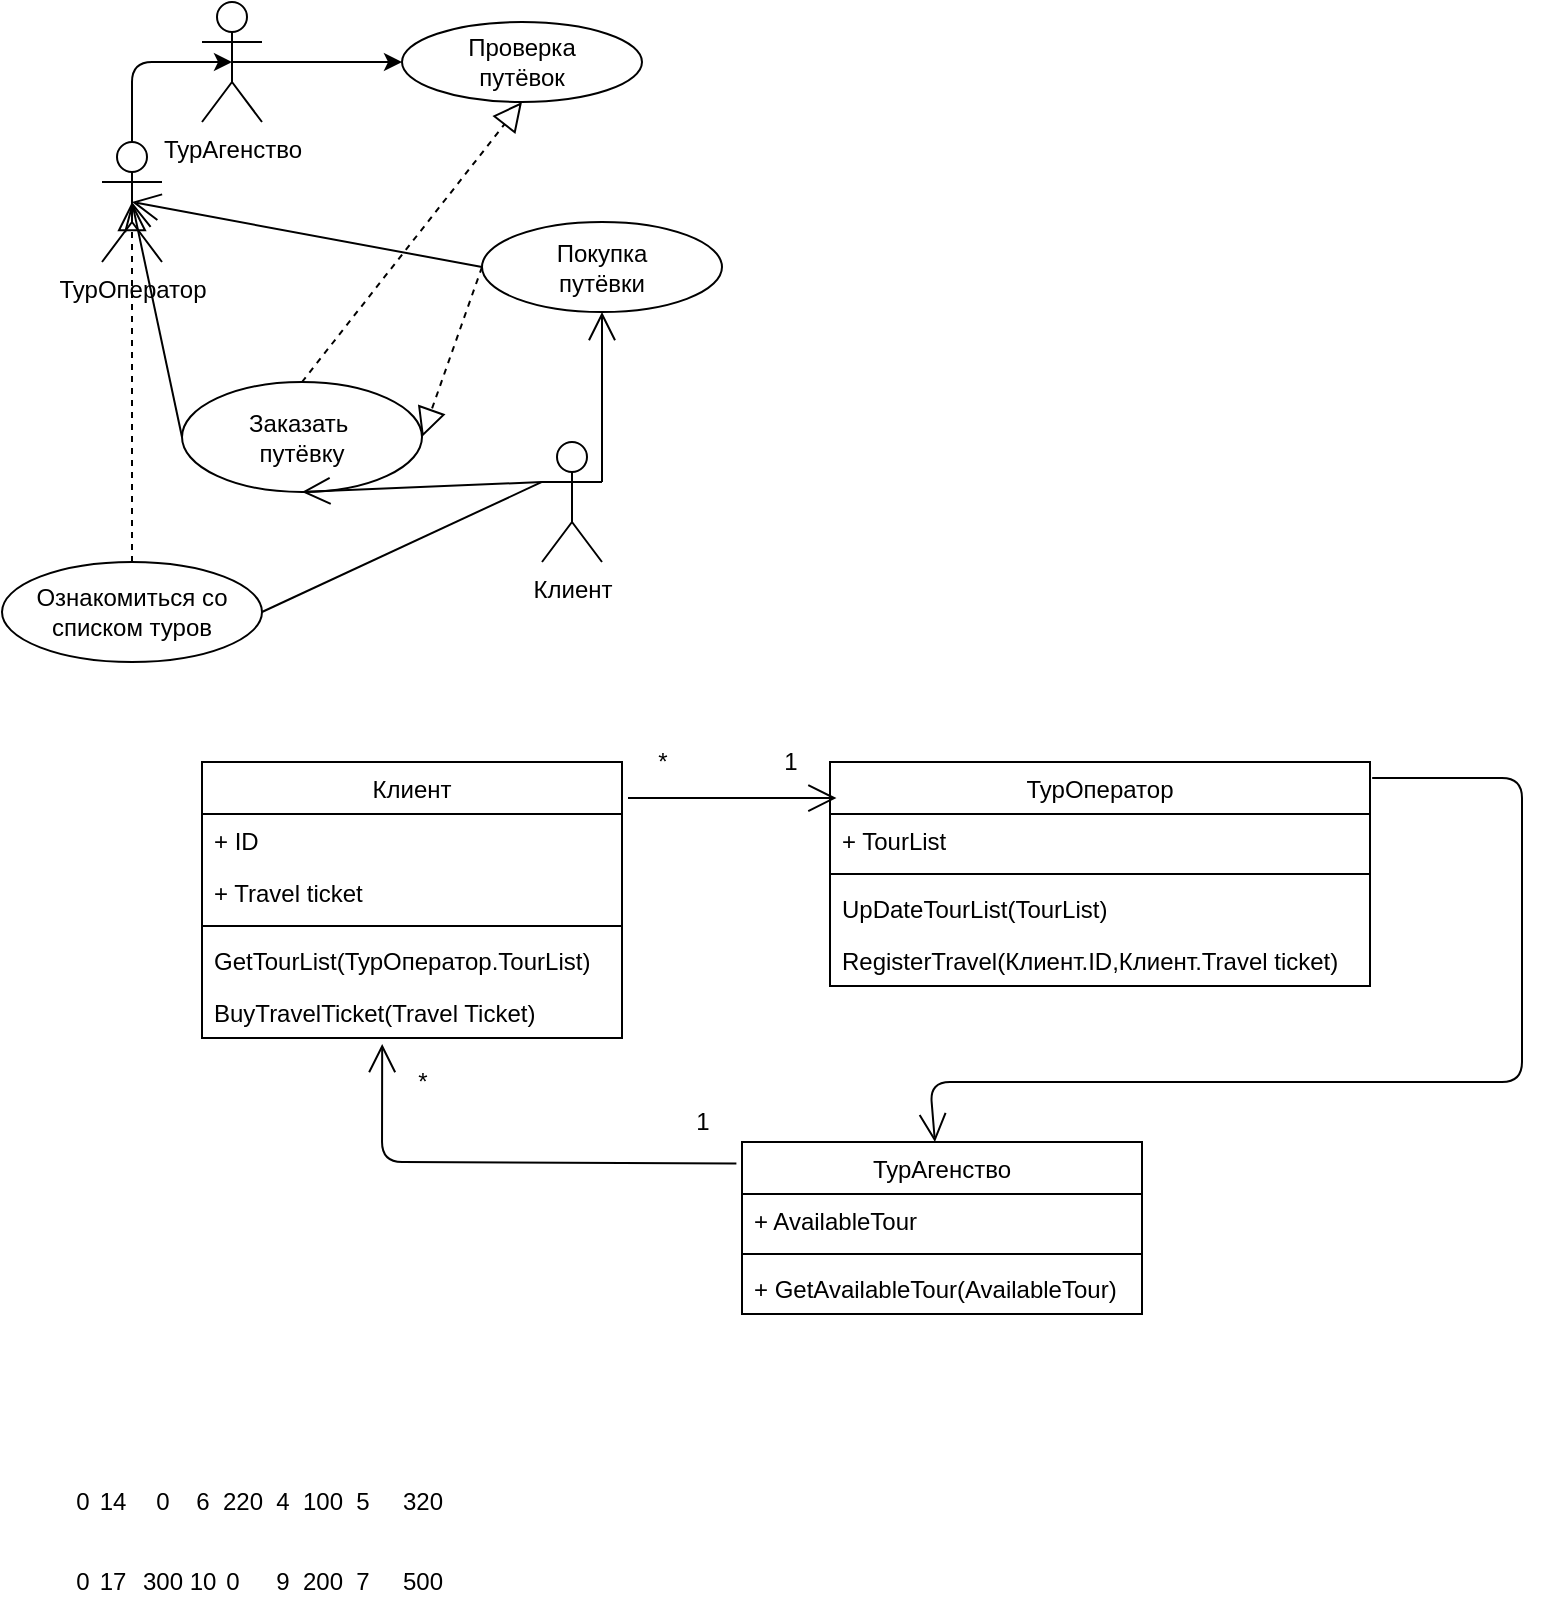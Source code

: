 <mxfile version="12.9.3" type="device"><diagram id="G6mD3Ua23yvS1ooGbhuz" name="Страница 1"><mxGraphModel dx="1108" dy="510" grid="1" gridSize="10" guides="1" tooltips="1" connect="1" arrows="1" fold="1" page="1" pageScale="1" pageWidth="827" pageHeight="1169" math="0" shadow="0"><root><mxCell id="0"/><mxCell id="1" parent="0"/><mxCell id="38ymYHQaCLM6qTSx6OE3-1" value="Ознакомиться со&lt;br&gt;списком туров" style="ellipse;whiteSpace=wrap;html=1;" vertex="1" parent="1"><mxGeometry x="10" y="360" width="130" height="50" as="geometry"/></mxCell><mxCell id="38ymYHQaCLM6qTSx6OE3-2" value="Заказать&amp;nbsp;&lt;br&gt;путёвку" style="ellipse;whiteSpace=wrap;html=1;" vertex="1" parent="1"><mxGeometry x="100" y="270" width="120" height="55" as="geometry"/></mxCell><mxCell id="38ymYHQaCLM6qTSx6OE3-3" value="ТурОператор" style="shape=umlActor;verticalLabelPosition=bottom;labelBackgroundColor=#ffffff;verticalAlign=top;html=1;outlineConnect=0;" vertex="1" parent="1"><mxGeometry x="60" y="150" width="30" height="60" as="geometry"/></mxCell><mxCell id="38ymYHQaCLM6qTSx6OE3-4" value="" style="endArrow=none;html=1;entryX=1;entryY=0.5;entryDx=0;entryDy=0;exitX=0;exitY=0.333;exitDx=0;exitDy=0;exitPerimeter=0;" edge="1" parent="1" source="38ymYHQaCLM6qTSx6OE3-18" target="38ymYHQaCLM6qTSx6OE3-1"><mxGeometry width="50" height="50" relative="1" as="geometry"><mxPoint x="110" y="350" as="sourcePoint"/><mxPoint x="160" y="300" as="targetPoint"/></mxGeometry></mxCell><mxCell id="38ymYHQaCLM6qTSx6OE3-7" value="Покупка&lt;br&gt;путёвки" style="ellipse;whiteSpace=wrap;html=1;" vertex="1" parent="1"><mxGeometry x="250" y="190" width="120" height="45" as="geometry"/></mxCell><mxCell id="38ymYHQaCLM6qTSx6OE3-10" value="" style="endArrow=block;dashed=1;endFill=0;endSize=12;html=1;exitX=0.5;exitY=0;exitDx=0;exitDy=0;entryX=0.5;entryY=1;entryDx=0;entryDy=0;" edge="1" parent="1" source="38ymYHQaCLM6qTSx6OE3-2" target="38ymYHQaCLM6qTSx6OE3-13"><mxGeometry width="160" relative="1" as="geometry"><mxPoint x="330" y="400" as="sourcePoint"/><mxPoint x="160" y="160" as="targetPoint"/></mxGeometry></mxCell><mxCell id="38ymYHQaCLM6qTSx6OE3-11" value="" style="endArrow=block;dashed=1;endFill=0;endSize=12;html=1;exitX=0;exitY=0.5;exitDx=0;exitDy=0;entryX=1;entryY=0.5;entryDx=0;entryDy=0;" edge="1" parent="1" source="38ymYHQaCLM6qTSx6OE3-7" target="38ymYHQaCLM6qTSx6OE3-2"><mxGeometry width="160" relative="1" as="geometry"><mxPoint x="210" y="255" as="sourcePoint"/><mxPoint x="305" y="190" as="targetPoint"/></mxGeometry></mxCell><mxCell id="38ymYHQaCLM6qTSx6OE3-12" value="ТурАгенство" style="shape=umlActor;verticalLabelPosition=bottom;labelBackgroundColor=#ffffff;verticalAlign=top;html=1;" vertex="1" parent="1"><mxGeometry x="110" y="80" width="30" height="60" as="geometry"/></mxCell><mxCell id="38ymYHQaCLM6qTSx6OE3-13" value="Проверка&lt;br&gt;путёвок" style="ellipse;whiteSpace=wrap;html=1;" vertex="1" parent="1"><mxGeometry x="210" y="90" width="120" height="40" as="geometry"/></mxCell><mxCell id="38ymYHQaCLM6qTSx6OE3-15" value="" style="endArrow=classic;html=1;entryX=0;entryY=0.5;entryDx=0;entryDy=0;exitX=0.5;exitY=0.5;exitDx=0;exitDy=0;exitPerimeter=0;" edge="1" parent="1" source="38ymYHQaCLM6qTSx6OE3-12" target="38ymYHQaCLM6qTSx6OE3-13"><mxGeometry width="50" height="50" relative="1" as="geometry"><mxPoint x="210" y="90" as="sourcePoint"/><mxPoint x="450" y="240" as="targetPoint"/></mxGeometry></mxCell><mxCell id="38ymYHQaCLM6qTSx6OE3-18" value="Клиент" style="shape=umlActor;verticalLabelPosition=bottom;labelBackgroundColor=#ffffff;verticalAlign=top;html=1;outlineConnect=0;" vertex="1" parent="1"><mxGeometry x="280" y="300" width="30" height="60" as="geometry"/></mxCell><mxCell id="38ymYHQaCLM6qTSx6OE3-20" value="" style="endArrow=block;dashed=1;endFill=0;endSize=12;html=1;exitX=0.5;exitY=0;exitDx=0;exitDy=0;entryX=0.5;entryY=0.5;entryDx=0;entryDy=0;entryPerimeter=0;" edge="1" parent="1" source="38ymYHQaCLM6qTSx6OE3-1" target="38ymYHQaCLM6qTSx6OE3-3"><mxGeometry width="160" relative="1" as="geometry"><mxPoint x="320" y="232.5" as="sourcePoint"/><mxPoint x="240" y="232.5" as="targetPoint"/></mxGeometry></mxCell><mxCell id="38ymYHQaCLM6qTSx6OE3-23" value="" style="endArrow=classic;html=1;exitX=0.5;exitY=0;exitDx=0;exitDy=0;exitPerimeter=0;entryX=0.5;entryY=0.5;entryDx=0;entryDy=0;entryPerimeter=0;" edge="1" parent="1" source="38ymYHQaCLM6qTSx6OE3-3" target="38ymYHQaCLM6qTSx6OE3-12"><mxGeometry width="50" height="50" relative="1" as="geometry"><mxPoint x="400" y="310" as="sourcePoint"/><mxPoint x="450" y="260" as="targetPoint"/><Array as="points"><mxPoint x="75" y="110"/></Array></mxGeometry></mxCell><mxCell id="38ymYHQaCLM6qTSx6OE3-31" value="" style="endArrow=open;endFill=1;endSize=12;html=1;exitX=0;exitY=0.5;exitDx=0;exitDy=0;entryX=0.5;entryY=0.5;entryDx=0;entryDy=0;entryPerimeter=0;" edge="1" parent="1" source="38ymYHQaCLM6qTSx6OE3-2" target="38ymYHQaCLM6qTSx6OE3-3"><mxGeometry width="160" relative="1" as="geometry"><mxPoint x="340" y="290" as="sourcePoint"/><mxPoint x="500" y="290" as="targetPoint"/></mxGeometry></mxCell><mxCell id="38ymYHQaCLM6qTSx6OE3-33" value="" style="endArrow=open;endFill=1;endSize=12;html=1;exitX=0;exitY=0.5;exitDx=0;exitDy=0;entryX=0.5;entryY=0.5;entryDx=0;entryDy=0;entryPerimeter=0;" edge="1" parent="1" source="38ymYHQaCLM6qTSx6OE3-7" target="38ymYHQaCLM6qTSx6OE3-3"><mxGeometry width="160" relative="1" as="geometry"><mxPoint x="340" y="290" as="sourcePoint"/><mxPoint x="500" y="290" as="targetPoint"/></mxGeometry></mxCell><mxCell id="38ymYHQaCLM6qTSx6OE3-34" value="" style="endArrow=open;endFill=1;endSize=12;html=1;exitX=0;exitY=0.333;exitDx=0;exitDy=0;exitPerimeter=0;entryX=0.5;entryY=1;entryDx=0;entryDy=0;" edge="1" parent="1" source="38ymYHQaCLM6qTSx6OE3-18" target="38ymYHQaCLM6qTSx6OE3-2"><mxGeometry width="160" relative="1" as="geometry"><mxPoint x="340" y="290" as="sourcePoint"/><mxPoint x="500" y="290" as="targetPoint"/></mxGeometry></mxCell><mxCell id="38ymYHQaCLM6qTSx6OE3-35" value="" style="endArrow=open;endFill=1;endSize=12;html=1;exitX=1;exitY=0.333;exitDx=0;exitDy=0;exitPerimeter=0;entryX=0.5;entryY=1;entryDx=0;entryDy=0;" edge="1" parent="1" source="38ymYHQaCLM6qTSx6OE3-18" target="38ymYHQaCLM6qTSx6OE3-7"><mxGeometry width="160" relative="1" as="geometry"><mxPoint x="290" y="330" as="sourcePoint"/><mxPoint x="170" y="335" as="targetPoint"/></mxGeometry></mxCell><mxCell id="38ymYHQaCLM6qTSx6OE3-47" value="" style="endArrow=open;endFill=1;endSize=12;html=1;entryX=0.012;entryY=0.161;entryDx=0;entryDy=0;entryPerimeter=0;" edge="1" parent="1" target="38ymYHQaCLM6qTSx6OE3-36"><mxGeometry width="160" relative="1" as="geometry"><mxPoint x="323" y="478" as="sourcePoint"/><mxPoint x="500" y="420" as="targetPoint"/></mxGeometry></mxCell><mxCell id="38ymYHQaCLM6qTSx6OE3-25" value="Клиент" style="swimlane;fontStyle=0;childLayout=stackLayout;horizontal=1;startSize=26;fillColor=none;horizontalStack=0;resizeParent=1;resizeParentMax=0;resizeLast=0;collapsible=1;marginBottom=0;" vertex="1" parent="1"><mxGeometry x="110" y="460" width="210" height="138" as="geometry"/></mxCell><mxCell id="38ymYHQaCLM6qTSx6OE3-50" value="+ ID" style="text;strokeColor=none;fillColor=none;spacingLeft=4;spacingRight=4;overflow=hidden;rotatable=0;points=[[0,0.5],[1,0.5]];portConstraint=eastwest;fontSize=12;" vertex="1" parent="38ymYHQaCLM6qTSx6OE3-25"><mxGeometry y="26" width="210" height="26" as="geometry"/></mxCell><mxCell id="38ymYHQaCLM6qTSx6OE3-26" value="+ Travel ticket" style="text;strokeColor=none;fillColor=none;align=left;verticalAlign=top;spacingLeft=4;spacingRight=4;overflow=hidden;rotatable=0;points=[[0,0.5],[1,0.5]];portConstraint=eastwest;" vertex="1" parent="38ymYHQaCLM6qTSx6OE3-25"><mxGeometry y="52" width="210" height="26" as="geometry"/></mxCell><mxCell id="38ymYHQaCLM6qTSx6OE3-41" value="" style="line;strokeWidth=1;fillColor=none;align=left;verticalAlign=middle;spacingTop=-1;spacingLeft=3;spacingRight=3;rotatable=0;labelPosition=right;points=[];portConstraint=eastwest;fontSize=12;" vertex="1" parent="38ymYHQaCLM6qTSx6OE3-25"><mxGeometry y="78" width="210" height="8" as="geometry"/></mxCell><mxCell id="38ymYHQaCLM6qTSx6OE3-40" value="GetTourList(ТурОператор.TourList)" style="text;strokeColor=none;fillColor=none;spacingLeft=4;spacingRight=4;overflow=hidden;rotatable=0;points=[[0,0.5],[1,0.5]];portConstraint=eastwest;fontSize=12;" vertex="1" parent="38ymYHQaCLM6qTSx6OE3-25"><mxGeometry y="86" width="210" height="26" as="geometry"/></mxCell><mxCell id="38ymYHQaCLM6qTSx6OE3-43" value="BuyTravelTicket(Travel Ticket)" style="text;strokeColor=none;fillColor=none;spacingLeft=4;spacingRight=4;overflow=hidden;rotatable=0;points=[[0,0.5],[1,0.5]];portConstraint=eastwest;fontSize=12;" vertex="1" parent="38ymYHQaCLM6qTSx6OE3-25"><mxGeometry y="112" width="210" height="26" as="geometry"/></mxCell><mxCell id="38ymYHQaCLM6qTSx6OE3-48" value="*" style="text;html=1;align=center;verticalAlign=middle;resizable=0;points=[];autosize=1;" vertex="1" parent="1"><mxGeometry x="330" y="450" width="20" height="20" as="geometry"/></mxCell><mxCell id="38ymYHQaCLM6qTSx6OE3-49" value="1" style="text;html=1;align=center;verticalAlign=middle;resizable=0;points=[];autosize=1;" vertex="1" parent="1"><mxGeometry x="394" y="450" width="20" height="20" as="geometry"/></mxCell><mxCell id="38ymYHQaCLM6qTSx6OE3-36" value="ТурОператор" style="swimlane;fontStyle=0;childLayout=stackLayout;horizontal=1;startSize=26;fillColor=none;horizontalStack=0;resizeParent=1;resizeParentMax=0;resizeLast=0;collapsible=1;marginBottom=0;" vertex="1" parent="1"><mxGeometry x="424" y="460" width="270" height="112" as="geometry"/></mxCell><mxCell id="38ymYHQaCLM6qTSx6OE3-37" value="+ TourList" style="text;strokeColor=none;fillColor=none;align=left;verticalAlign=top;spacingLeft=4;spacingRight=4;overflow=hidden;rotatable=0;points=[[0,0.5],[1,0.5]];portConstraint=eastwest;" vertex="1" parent="38ymYHQaCLM6qTSx6OE3-36"><mxGeometry y="26" width="270" height="26" as="geometry"/></mxCell><mxCell id="38ymYHQaCLM6qTSx6OE3-45" value="" style="line;strokeWidth=1;fillColor=none;align=left;verticalAlign=middle;spacingTop=-1;spacingLeft=3;spacingRight=3;rotatable=0;labelPosition=right;points=[];portConstraint=eastwest;fontSize=12;" vertex="1" parent="38ymYHQaCLM6qTSx6OE3-36"><mxGeometry y="52" width="270" height="8" as="geometry"/></mxCell><mxCell id="38ymYHQaCLM6qTSx6OE3-44" value="UpDateTourList(TourList)" style="text;strokeColor=none;fillColor=none;spacingLeft=4;spacingRight=4;overflow=hidden;rotatable=0;points=[[0,0.5],[1,0.5]];portConstraint=eastwest;fontSize=12;" vertex="1" parent="38ymYHQaCLM6qTSx6OE3-36"><mxGeometry y="60" width="270" height="26" as="geometry"/></mxCell><mxCell id="38ymYHQaCLM6qTSx6OE3-51" value="RegisterTravel(Клиент.ID,Клиент.Travel ticket)" style="text;strokeColor=none;fillColor=none;spacingLeft=4;spacingRight=4;overflow=hidden;rotatable=0;points=[[0,0.5],[1,0.5]];portConstraint=eastwest;fontSize=12;" vertex="1" parent="38ymYHQaCLM6qTSx6OE3-36"><mxGeometry y="86" width="270" height="26" as="geometry"/></mxCell><mxCell id="38ymYHQaCLM6qTSx6OE3-52" value="ТурАгенство" style="swimlane;fontStyle=0;childLayout=stackLayout;horizontal=1;startSize=26;fillColor=none;horizontalStack=0;resizeParent=1;resizeParentMax=0;resizeLast=0;collapsible=1;marginBottom=0;" vertex="1" parent="1"><mxGeometry x="380" y="650" width="200" height="86" as="geometry"/></mxCell><mxCell id="38ymYHQaCLM6qTSx6OE3-53" value="+ AvailableTour" style="text;strokeColor=none;fillColor=none;align=left;verticalAlign=top;spacingLeft=4;spacingRight=4;overflow=hidden;rotatable=0;points=[[0,0.5],[1,0.5]];portConstraint=eastwest;" vertex="1" parent="38ymYHQaCLM6qTSx6OE3-52"><mxGeometry y="26" width="200" height="26" as="geometry"/></mxCell><mxCell id="38ymYHQaCLM6qTSx6OE3-60" value="" style="line;strokeWidth=1;fillColor=none;align=left;verticalAlign=middle;spacingTop=-1;spacingLeft=3;spacingRight=3;rotatable=0;labelPosition=right;points=[];portConstraint=eastwest;" vertex="1" parent="38ymYHQaCLM6qTSx6OE3-52"><mxGeometry y="52" width="200" height="8" as="geometry"/></mxCell><mxCell id="38ymYHQaCLM6qTSx6OE3-54" value="+ GetAvailableTour(AvailableTour)" style="text;strokeColor=none;fillColor=none;align=left;verticalAlign=top;spacingLeft=4;spacingRight=4;overflow=hidden;rotatable=0;points=[[0,0.5],[1,0.5]];portConstraint=eastwest;" vertex="1" parent="38ymYHQaCLM6qTSx6OE3-52"><mxGeometry y="60" width="200" height="26" as="geometry"/></mxCell><mxCell id="38ymYHQaCLM6qTSx6OE3-57" value="" style="endArrow=open;endFill=1;endSize=12;html=1;exitX=-0.014;exitY=0.125;exitDx=0;exitDy=0;exitPerimeter=0;entryX=0.429;entryY=1.115;entryDx=0;entryDy=0;entryPerimeter=0;" edge="1" parent="1" source="38ymYHQaCLM6qTSx6OE3-52" target="38ymYHQaCLM6qTSx6OE3-43"><mxGeometry width="160" relative="1" as="geometry"><mxPoint x="340" y="620" as="sourcePoint"/><mxPoint x="500" y="620" as="targetPoint"/><Array as="points"><mxPoint x="200" y="660"/></Array></mxGeometry></mxCell><mxCell id="38ymYHQaCLM6qTSx6OE3-58" value="*" style="text;html=1;align=center;verticalAlign=middle;resizable=0;points=[];autosize=1;" vertex="1" parent="1"><mxGeometry x="210" y="610" width="20" height="20" as="geometry"/></mxCell><mxCell id="38ymYHQaCLM6qTSx6OE3-59" value="1" style="text;html=1;align=center;verticalAlign=middle;resizable=0;points=[];autosize=1;" vertex="1" parent="1"><mxGeometry x="350" y="630" width="20" height="20" as="geometry"/></mxCell><mxCell id="38ymYHQaCLM6qTSx6OE3-66" value="" style="endArrow=open;endFill=1;endSize=12;html=1;exitX=1.004;exitY=0.071;exitDx=0;exitDy=0;exitPerimeter=0;" edge="1" parent="1" source="38ymYHQaCLM6qTSx6OE3-36" target="38ymYHQaCLM6qTSx6OE3-52"><mxGeometry width="160" relative="1" as="geometry"><mxPoint x="730" y="470" as="sourcePoint"/><mxPoint x="500" y="490" as="targetPoint"/><Array as="points"><mxPoint x="770" y="468"/><mxPoint x="770" y="620"/><mxPoint x="474" y="620"/></Array></mxGeometry></mxCell><mxCell id="38ymYHQaCLM6qTSx6OE3-68" value="0" style="text;html=1;align=center;verticalAlign=middle;resizable=0;points=[];autosize=1;" vertex="1" parent="1"><mxGeometry x="40" y="820" width="20" height="20" as="geometry"/></mxCell><mxCell id="38ymYHQaCLM6qTSx6OE3-69" value="14" style="text;html=1;align=center;verticalAlign=middle;resizable=0;points=[];autosize=1;" vertex="1" parent="1"><mxGeometry x="50" y="820" width="30" height="20" as="geometry"/></mxCell><mxCell id="38ymYHQaCLM6qTSx6OE3-70" value="0" style="text;html=1;align=center;verticalAlign=middle;resizable=0;points=[];autosize=1;" vertex="1" parent="1"><mxGeometry x="80" y="820" width="20" height="20" as="geometry"/></mxCell><mxCell id="38ymYHQaCLM6qTSx6OE3-71" value="6" style="text;html=1;align=center;verticalAlign=middle;resizable=0;points=[];autosize=1;" vertex="1" parent="1"><mxGeometry x="100" y="820" width="20" height="20" as="geometry"/></mxCell><mxCell id="38ymYHQaCLM6qTSx6OE3-72" value="220" style="text;html=1;align=center;verticalAlign=middle;resizable=0;points=[];autosize=1;" vertex="1" parent="1"><mxGeometry x="110" y="820" width="40" height="20" as="geometry"/></mxCell><mxCell id="38ymYHQaCLM6qTSx6OE3-73" value="4" style="text;html=1;align=center;verticalAlign=middle;resizable=0;points=[];autosize=1;" vertex="1" parent="1"><mxGeometry x="140" y="820" width="20" height="20" as="geometry"/></mxCell><mxCell id="38ymYHQaCLM6qTSx6OE3-74" value="100" style="text;html=1;align=center;verticalAlign=middle;resizable=0;points=[];autosize=1;" vertex="1" parent="1"><mxGeometry x="150" y="820" width="40" height="20" as="geometry"/></mxCell><mxCell id="38ymYHQaCLM6qTSx6OE3-75" value="5" style="text;html=1;align=center;verticalAlign=middle;resizable=0;points=[];autosize=1;" vertex="1" parent="1"><mxGeometry x="180" y="820" width="20" height="20" as="geometry"/></mxCell><mxCell id="38ymYHQaCLM6qTSx6OE3-76" value="320" style="text;html=1;align=center;verticalAlign=middle;resizable=0;points=[];autosize=1;" vertex="1" parent="1"><mxGeometry x="200" y="820" width="40" height="20" as="geometry"/></mxCell><mxCell id="38ymYHQaCLM6qTSx6OE3-77" value="0" style="text;html=1;align=center;verticalAlign=middle;resizable=0;points=[];autosize=1;" vertex="1" parent="1"><mxGeometry x="40" y="860" width="20" height="20" as="geometry"/></mxCell><mxCell id="38ymYHQaCLM6qTSx6OE3-78" value="17" style="text;html=1;align=center;verticalAlign=middle;resizable=0;points=[];autosize=1;" vertex="1" parent="1"><mxGeometry x="50" y="860" width="30" height="20" as="geometry"/></mxCell><mxCell id="38ymYHQaCLM6qTSx6OE3-79" value="300" style="text;html=1;align=center;verticalAlign=middle;resizable=0;points=[];autosize=1;" vertex="1" parent="1"><mxGeometry x="70" y="860" width="40" height="20" as="geometry"/></mxCell><mxCell id="38ymYHQaCLM6qTSx6OE3-80" value="10" style="text;html=1;align=center;verticalAlign=middle;resizable=0;points=[];autosize=1;" vertex="1" parent="1"><mxGeometry x="95" y="860" width="30" height="20" as="geometry"/></mxCell><mxCell id="38ymYHQaCLM6qTSx6OE3-81" value="0" style="text;html=1;align=center;verticalAlign=middle;resizable=0;points=[];autosize=1;" vertex="1" parent="1"><mxGeometry x="115" y="860" width="20" height="20" as="geometry"/></mxCell><mxCell id="38ymYHQaCLM6qTSx6OE3-82" value="9" style="text;html=1;align=center;verticalAlign=middle;resizable=0;points=[];autosize=1;" vertex="1" parent="1"><mxGeometry x="140" y="860" width="20" height="20" as="geometry"/></mxCell><mxCell id="38ymYHQaCLM6qTSx6OE3-83" value="200" style="text;html=1;align=center;verticalAlign=middle;resizable=0;points=[];autosize=1;" vertex="1" parent="1"><mxGeometry x="150" y="860" width="40" height="20" as="geometry"/></mxCell><mxCell id="38ymYHQaCLM6qTSx6OE3-84" value="7" style="text;html=1;align=center;verticalAlign=middle;resizable=0;points=[];autosize=1;" vertex="1" parent="1"><mxGeometry x="180" y="860" width="20" height="20" as="geometry"/></mxCell><mxCell id="38ymYHQaCLM6qTSx6OE3-85" value="500" style="text;html=1;align=center;verticalAlign=middle;resizable=0;points=[];autosize=1;" vertex="1" parent="1"><mxGeometry x="200" y="860" width="40" height="20" as="geometry"/></mxCell></root></mxGraphModel></diagram></mxfile>